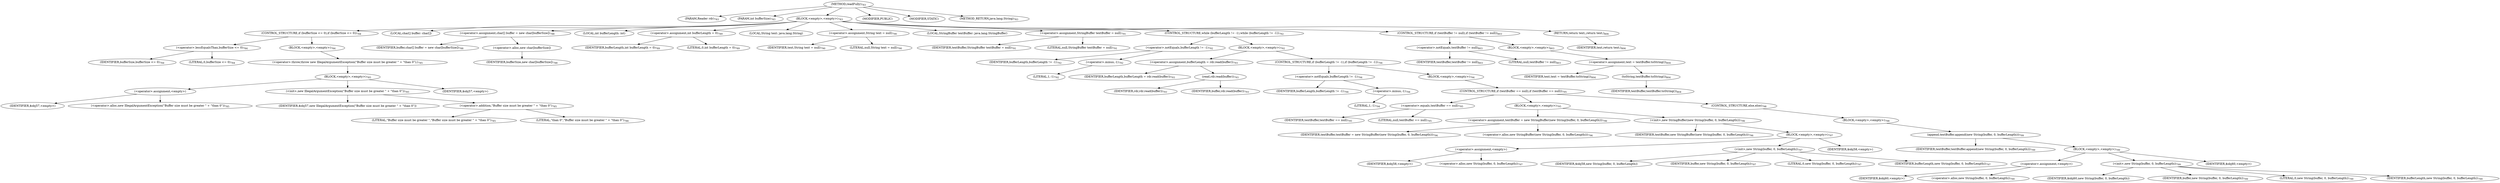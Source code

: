 digraph "readFully" {  
"1781" [label = <(METHOD,readFully)<SUB>783</SUB>> ]
"1782" [label = <(PARAM,Reader rdr)<SUB>783</SUB>> ]
"1783" [label = <(PARAM,int bufferSize)<SUB>783</SUB>> ]
"1784" [label = <(BLOCK,&lt;empty&gt;,&lt;empty&gt;)<SUB>783</SUB>> ]
"1785" [label = <(CONTROL_STRUCTURE,if (bufferSize &lt;= 0),if (bufferSize &lt;= 0))<SUB>784</SUB>> ]
"1786" [label = <(&lt;operator&gt;.lessEqualsThan,bufferSize &lt;= 0)<SUB>784</SUB>> ]
"1787" [label = <(IDENTIFIER,bufferSize,bufferSize &lt;= 0)<SUB>784</SUB>> ]
"1788" [label = <(LITERAL,0,bufferSize &lt;= 0)<SUB>784</SUB>> ]
"1789" [label = <(BLOCK,&lt;empty&gt;,&lt;empty&gt;)<SUB>784</SUB>> ]
"1790" [label = <(&lt;operator&gt;.throw,throw new IllegalArgumentException(&quot;Buffer size must be greater &quot; + &quot;than 0&quot;);)<SUB>785</SUB>> ]
"1791" [label = <(BLOCK,&lt;empty&gt;,&lt;empty&gt;)<SUB>785</SUB>> ]
"1792" [label = <(&lt;operator&gt;.assignment,&lt;empty&gt;)> ]
"1793" [label = <(IDENTIFIER,$obj57,&lt;empty&gt;)> ]
"1794" [label = <(&lt;operator&gt;.alloc,new IllegalArgumentException(&quot;Buffer size must be greater &quot; + &quot;than 0&quot;))<SUB>785</SUB>> ]
"1795" [label = <(&lt;init&gt;,new IllegalArgumentException(&quot;Buffer size must be greater &quot; + &quot;than 0&quot;))<SUB>785</SUB>> ]
"1796" [label = <(IDENTIFIER,$obj57,new IllegalArgumentException(&quot;Buffer size must be greater &quot; + &quot;than 0&quot;))> ]
"1797" [label = <(&lt;operator&gt;.addition,&quot;Buffer size must be greater &quot; + &quot;than 0&quot;)<SUB>785</SUB>> ]
"1798" [label = <(LITERAL,&quot;Buffer size must be greater &quot;,&quot;Buffer size must be greater &quot; + &quot;than 0&quot;)<SUB>785</SUB>> ]
"1799" [label = <(LITERAL,&quot;than 0&quot;,&quot;Buffer size must be greater &quot; + &quot;than 0&quot;)<SUB>786</SUB>> ]
"1800" [label = <(IDENTIFIER,$obj57,&lt;empty&gt;)> ]
"1801" [label = <(LOCAL,char[] buffer: char[])> ]
"1802" [label = <(&lt;operator&gt;.assignment,char[] buffer = new char[bufferSize])<SUB>788</SUB>> ]
"1803" [label = <(IDENTIFIER,buffer,char[] buffer = new char[bufferSize])<SUB>788</SUB>> ]
"1804" [label = <(&lt;operator&gt;.alloc,new char[bufferSize])> ]
"1805" [label = <(IDENTIFIER,bufferSize,new char[bufferSize])<SUB>788</SUB>> ]
"1806" [label = <(LOCAL,int bufferLength: int)> ]
"1807" [label = <(&lt;operator&gt;.assignment,int bufferLength = 0)<SUB>789</SUB>> ]
"1808" [label = <(IDENTIFIER,bufferLength,int bufferLength = 0)<SUB>789</SUB>> ]
"1809" [label = <(LITERAL,0,int bufferLength = 0)<SUB>789</SUB>> ]
"1810" [label = <(LOCAL,String text: java.lang.String)> ]
"1811" [label = <(&lt;operator&gt;.assignment,String text = null)<SUB>790</SUB>> ]
"1812" [label = <(IDENTIFIER,text,String text = null)<SUB>790</SUB>> ]
"1813" [label = <(LITERAL,null,String text = null)<SUB>790</SUB>> ]
"75" [label = <(LOCAL,StringBuffer textBuffer: java.lang.StringBuffer)> ]
"1814" [label = <(&lt;operator&gt;.assignment,StringBuffer textBuffer = null)<SUB>791</SUB>> ]
"1815" [label = <(IDENTIFIER,textBuffer,StringBuffer textBuffer = null)<SUB>791</SUB>> ]
"1816" [label = <(LITERAL,null,StringBuffer textBuffer = null)<SUB>791</SUB>> ]
"1817" [label = <(CONTROL_STRUCTURE,while (bufferLength != -1),while (bufferLength != -1))<SUB>792</SUB>> ]
"1818" [label = <(&lt;operator&gt;.notEquals,bufferLength != -1)<SUB>792</SUB>> ]
"1819" [label = <(IDENTIFIER,bufferLength,bufferLength != -1)<SUB>792</SUB>> ]
"1820" [label = <(&lt;operator&gt;.minus,-1)<SUB>792</SUB>> ]
"1821" [label = <(LITERAL,1,-1)<SUB>792</SUB>> ]
"1822" [label = <(BLOCK,&lt;empty&gt;,&lt;empty&gt;)<SUB>792</SUB>> ]
"1823" [label = <(&lt;operator&gt;.assignment,bufferLength = rdr.read(buffer))<SUB>793</SUB>> ]
"1824" [label = <(IDENTIFIER,bufferLength,bufferLength = rdr.read(buffer))<SUB>793</SUB>> ]
"1825" [label = <(read,rdr.read(buffer))<SUB>793</SUB>> ]
"1826" [label = <(IDENTIFIER,rdr,rdr.read(buffer))<SUB>793</SUB>> ]
"1827" [label = <(IDENTIFIER,buffer,rdr.read(buffer))<SUB>793</SUB>> ]
"1828" [label = <(CONTROL_STRUCTURE,if (bufferLength != -1),if (bufferLength != -1))<SUB>794</SUB>> ]
"1829" [label = <(&lt;operator&gt;.notEquals,bufferLength != -1)<SUB>794</SUB>> ]
"1830" [label = <(IDENTIFIER,bufferLength,bufferLength != -1)<SUB>794</SUB>> ]
"1831" [label = <(&lt;operator&gt;.minus,-1)<SUB>794</SUB>> ]
"1832" [label = <(LITERAL,1,-1)<SUB>794</SUB>> ]
"1833" [label = <(BLOCK,&lt;empty&gt;,&lt;empty&gt;)<SUB>794</SUB>> ]
"1834" [label = <(CONTROL_STRUCTURE,if (textBuffer == null),if (textBuffer == null))<SUB>795</SUB>> ]
"1835" [label = <(&lt;operator&gt;.equals,textBuffer == null)<SUB>795</SUB>> ]
"1836" [label = <(IDENTIFIER,textBuffer,textBuffer == null)<SUB>795</SUB>> ]
"1837" [label = <(LITERAL,null,textBuffer == null)<SUB>795</SUB>> ]
"1838" [label = <(BLOCK,&lt;empty&gt;,&lt;empty&gt;)<SUB>795</SUB>> ]
"1839" [label = <(&lt;operator&gt;.assignment,textBuffer = new StringBuffer(new String(buffer, 0, bufferLength)))<SUB>796</SUB>> ]
"1840" [label = <(IDENTIFIER,textBuffer,textBuffer = new StringBuffer(new String(buffer, 0, bufferLength)))<SUB>796</SUB>> ]
"1841" [label = <(&lt;operator&gt;.alloc,new StringBuffer(new String(buffer, 0, bufferLength)))<SUB>796</SUB>> ]
"1842" [label = <(&lt;init&gt;,new StringBuffer(new String(buffer, 0, bufferLength)))<SUB>796</SUB>> ]
"74" [label = <(IDENTIFIER,textBuffer,new StringBuffer(new String(buffer, 0, bufferLength)))<SUB>796</SUB>> ]
"1843" [label = <(BLOCK,&lt;empty&gt;,&lt;empty&gt;)<SUB>797</SUB>> ]
"1844" [label = <(&lt;operator&gt;.assignment,&lt;empty&gt;)> ]
"1845" [label = <(IDENTIFIER,$obj58,&lt;empty&gt;)> ]
"1846" [label = <(&lt;operator&gt;.alloc,new String(buffer, 0, bufferLength))<SUB>797</SUB>> ]
"1847" [label = <(&lt;init&gt;,new String(buffer, 0, bufferLength))<SUB>797</SUB>> ]
"1848" [label = <(IDENTIFIER,$obj58,new String(buffer, 0, bufferLength))> ]
"1849" [label = <(IDENTIFIER,buffer,new String(buffer, 0, bufferLength))<SUB>797</SUB>> ]
"1850" [label = <(LITERAL,0,new String(buffer, 0, bufferLength))<SUB>797</SUB>> ]
"1851" [label = <(IDENTIFIER,bufferLength,new String(buffer, 0, bufferLength))<SUB>797</SUB>> ]
"1852" [label = <(IDENTIFIER,$obj58,&lt;empty&gt;)> ]
"1853" [label = <(CONTROL_STRUCTURE,else,else)<SUB>798</SUB>> ]
"1854" [label = <(BLOCK,&lt;empty&gt;,&lt;empty&gt;)<SUB>798</SUB>> ]
"1855" [label = <(append,textBuffer.append(new String(buffer, 0, bufferLength)))<SUB>799</SUB>> ]
"1856" [label = <(IDENTIFIER,textBuffer,textBuffer.append(new String(buffer, 0, bufferLength)))<SUB>799</SUB>> ]
"1857" [label = <(BLOCK,&lt;empty&gt;,&lt;empty&gt;)<SUB>799</SUB>> ]
"1858" [label = <(&lt;operator&gt;.assignment,&lt;empty&gt;)> ]
"1859" [label = <(IDENTIFIER,$obj60,&lt;empty&gt;)> ]
"1860" [label = <(&lt;operator&gt;.alloc,new String(buffer, 0, bufferLength))<SUB>799</SUB>> ]
"1861" [label = <(&lt;init&gt;,new String(buffer, 0, bufferLength))<SUB>799</SUB>> ]
"1862" [label = <(IDENTIFIER,$obj60,new String(buffer, 0, bufferLength))> ]
"1863" [label = <(IDENTIFIER,buffer,new String(buffer, 0, bufferLength))<SUB>799</SUB>> ]
"1864" [label = <(LITERAL,0,new String(buffer, 0, bufferLength))<SUB>799</SUB>> ]
"1865" [label = <(IDENTIFIER,bufferLength,new String(buffer, 0, bufferLength))<SUB>799</SUB>> ]
"1866" [label = <(IDENTIFIER,$obj60,&lt;empty&gt;)> ]
"1867" [label = <(CONTROL_STRUCTURE,if (textBuffer != null),if (textBuffer != null))<SUB>803</SUB>> ]
"1868" [label = <(&lt;operator&gt;.notEquals,textBuffer != null)<SUB>803</SUB>> ]
"1869" [label = <(IDENTIFIER,textBuffer,textBuffer != null)<SUB>803</SUB>> ]
"1870" [label = <(LITERAL,null,textBuffer != null)<SUB>803</SUB>> ]
"1871" [label = <(BLOCK,&lt;empty&gt;,&lt;empty&gt;)<SUB>803</SUB>> ]
"1872" [label = <(&lt;operator&gt;.assignment,text = textBuffer.toString())<SUB>804</SUB>> ]
"1873" [label = <(IDENTIFIER,text,text = textBuffer.toString())<SUB>804</SUB>> ]
"1874" [label = <(toString,textBuffer.toString())<SUB>804</SUB>> ]
"1875" [label = <(IDENTIFIER,textBuffer,textBuffer.toString())<SUB>804</SUB>> ]
"1876" [label = <(RETURN,return text;,return text;)<SUB>806</SUB>> ]
"1877" [label = <(IDENTIFIER,text,return text;)<SUB>806</SUB>> ]
"1878" [label = <(MODIFIER,PUBLIC)> ]
"1879" [label = <(MODIFIER,STATIC)> ]
"1880" [label = <(METHOD_RETURN,java.lang.String)<SUB>783</SUB>> ]
  "1781" -> "1782" 
  "1781" -> "1783" 
  "1781" -> "1784" 
  "1781" -> "1878" 
  "1781" -> "1879" 
  "1781" -> "1880" 
  "1784" -> "1785" 
  "1784" -> "1801" 
  "1784" -> "1802" 
  "1784" -> "1806" 
  "1784" -> "1807" 
  "1784" -> "1810" 
  "1784" -> "1811" 
  "1784" -> "75" 
  "1784" -> "1814" 
  "1784" -> "1817" 
  "1784" -> "1867" 
  "1784" -> "1876" 
  "1785" -> "1786" 
  "1785" -> "1789" 
  "1786" -> "1787" 
  "1786" -> "1788" 
  "1789" -> "1790" 
  "1790" -> "1791" 
  "1791" -> "1792" 
  "1791" -> "1795" 
  "1791" -> "1800" 
  "1792" -> "1793" 
  "1792" -> "1794" 
  "1795" -> "1796" 
  "1795" -> "1797" 
  "1797" -> "1798" 
  "1797" -> "1799" 
  "1802" -> "1803" 
  "1802" -> "1804" 
  "1804" -> "1805" 
  "1807" -> "1808" 
  "1807" -> "1809" 
  "1811" -> "1812" 
  "1811" -> "1813" 
  "1814" -> "1815" 
  "1814" -> "1816" 
  "1817" -> "1818" 
  "1817" -> "1822" 
  "1818" -> "1819" 
  "1818" -> "1820" 
  "1820" -> "1821" 
  "1822" -> "1823" 
  "1822" -> "1828" 
  "1823" -> "1824" 
  "1823" -> "1825" 
  "1825" -> "1826" 
  "1825" -> "1827" 
  "1828" -> "1829" 
  "1828" -> "1833" 
  "1829" -> "1830" 
  "1829" -> "1831" 
  "1831" -> "1832" 
  "1833" -> "1834" 
  "1834" -> "1835" 
  "1834" -> "1838" 
  "1834" -> "1853" 
  "1835" -> "1836" 
  "1835" -> "1837" 
  "1838" -> "1839" 
  "1838" -> "1842" 
  "1839" -> "1840" 
  "1839" -> "1841" 
  "1842" -> "74" 
  "1842" -> "1843" 
  "1843" -> "1844" 
  "1843" -> "1847" 
  "1843" -> "1852" 
  "1844" -> "1845" 
  "1844" -> "1846" 
  "1847" -> "1848" 
  "1847" -> "1849" 
  "1847" -> "1850" 
  "1847" -> "1851" 
  "1853" -> "1854" 
  "1854" -> "1855" 
  "1855" -> "1856" 
  "1855" -> "1857" 
  "1857" -> "1858" 
  "1857" -> "1861" 
  "1857" -> "1866" 
  "1858" -> "1859" 
  "1858" -> "1860" 
  "1861" -> "1862" 
  "1861" -> "1863" 
  "1861" -> "1864" 
  "1861" -> "1865" 
  "1867" -> "1868" 
  "1867" -> "1871" 
  "1868" -> "1869" 
  "1868" -> "1870" 
  "1871" -> "1872" 
  "1872" -> "1873" 
  "1872" -> "1874" 
  "1874" -> "1875" 
  "1876" -> "1877" 
}
